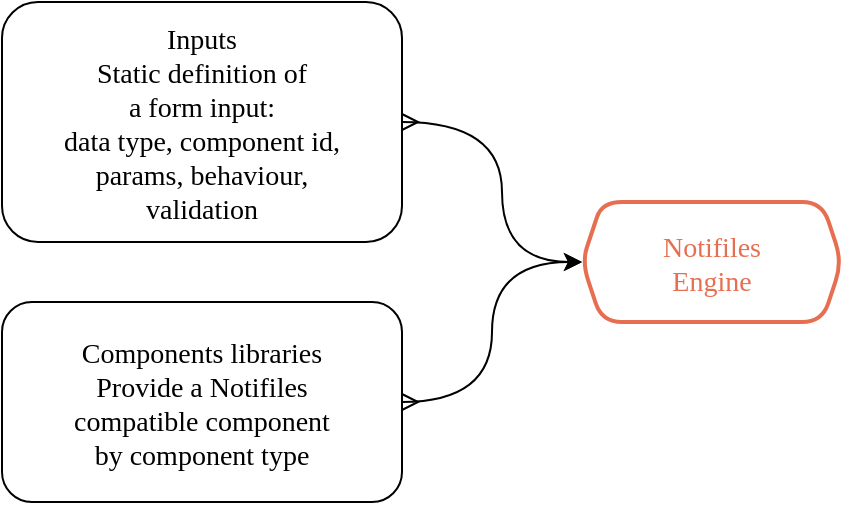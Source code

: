 <mxfile version="24.0.4" type="device">
  <diagram id="JGq5mMFjrIXwyw8050Zy" name="overview">
    <mxGraphModel dx="826" dy="617" grid="1" gridSize="10" guides="1" tooltips="1" connect="1" arrows="1" fold="1" page="1" pageScale="1" pageWidth="827" pageHeight="1169" math="0" shadow="0">
      <root>
        <mxCell id="0" />
        <mxCell id="1" parent="0" />
        <mxCell id="841vuY-KYuQ22B-3Zh2n-1" value="Inputs &#xa;Static definition of &#xa;a form input:&#xa;data type, component id, &#xa;params, behaviour, &#xa;validation" style="rounded=1;fontFamily=Space Grotesk;fontSize=14;align=center;" vertex="1" parent="1">
          <mxGeometry x="210" y="590" width="200" height="120" as="geometry" />
        </mxCell>
        <mxCell id="841vuY-KYuQ22B-3Zh2n-2" value="Notifiles&#xa;Engine" style="shape=hexagon;perimeter=hexagonPerimeter2;fixedSize=1;rounded=1;size=10;fontFamily=Space Grotesk;fontStyle=0;strokeColor=#e76f51;strokeWidth=2;fontColor=#E76F51;fontSize=14;" vertex="1" parent="1">
          <mxGeometry x="500" y="690" width="130" height="60" as="geometry" />
        </mxCell>
        <mxCell id="841vuY-KYuQ22B-3Zh2n-4" style="edgeStyle=orthogonalEdgeStyle;rounded=0;orthogonalLoop=1;jettySize=auto;html=1;entryX=0;entryY=0.5;entryDx=0;entryDy=0;startArrow=ERmany;startFill=0;curved=1;exitX=1;exitY=0.5;exitDx=0;exitDy=0;" edge="1" parent="1" source="841vuY-KYuQ22B-3Zh2n-1" target="841vuY-KYuQ22B-3Zh2n-2">
          <mxGeometry relative="1" as="geometry">
            <mxPoint x="160" y="590" as="sourcePoint" />
            <Array as="points">
              <mxPoint x="460" y="650" />
              <mxPoint x="460" y="720" />
            </Array>
          </mxGeometry>
        </mxCell>
        <mxCell id="841vuY-KYuQ22B-3Zh2n-7" style="edgeStyle=orthogonalEdgeStyle;rounded=0;orthogonalLoop=1;jettySize=auto;html=1;entryX=0;entryY=0.5;entryDx=0;entryDy=0;curved=1;startArrow=ERmany;startFill=0;" edge="1" parent="1" source="841vuY-KYuQ22B-3Zh2n-5" target="841vuY-KYuQ22B-3Zh2n-2">
          <mxGeometry relative="1" as="geometry" />
        </mxCell>
        <mxCell id="841vuY-KYuQ22B-3Zh2n-5" value="Components libraries&#xa;Provide a Notifiles &#xa;compatible component &#xa;by component type" style="rounded=1;fontFamily=Space Grotesk;fontSize=14;align=center;" vertex="1" parent="1">
          <mxGeometry x="210" y="740" width="200" height="100" as="geometry" />
        </mxCell>
      </root>
    </mxGraphModel>
  </diagram>
</mxfile>
